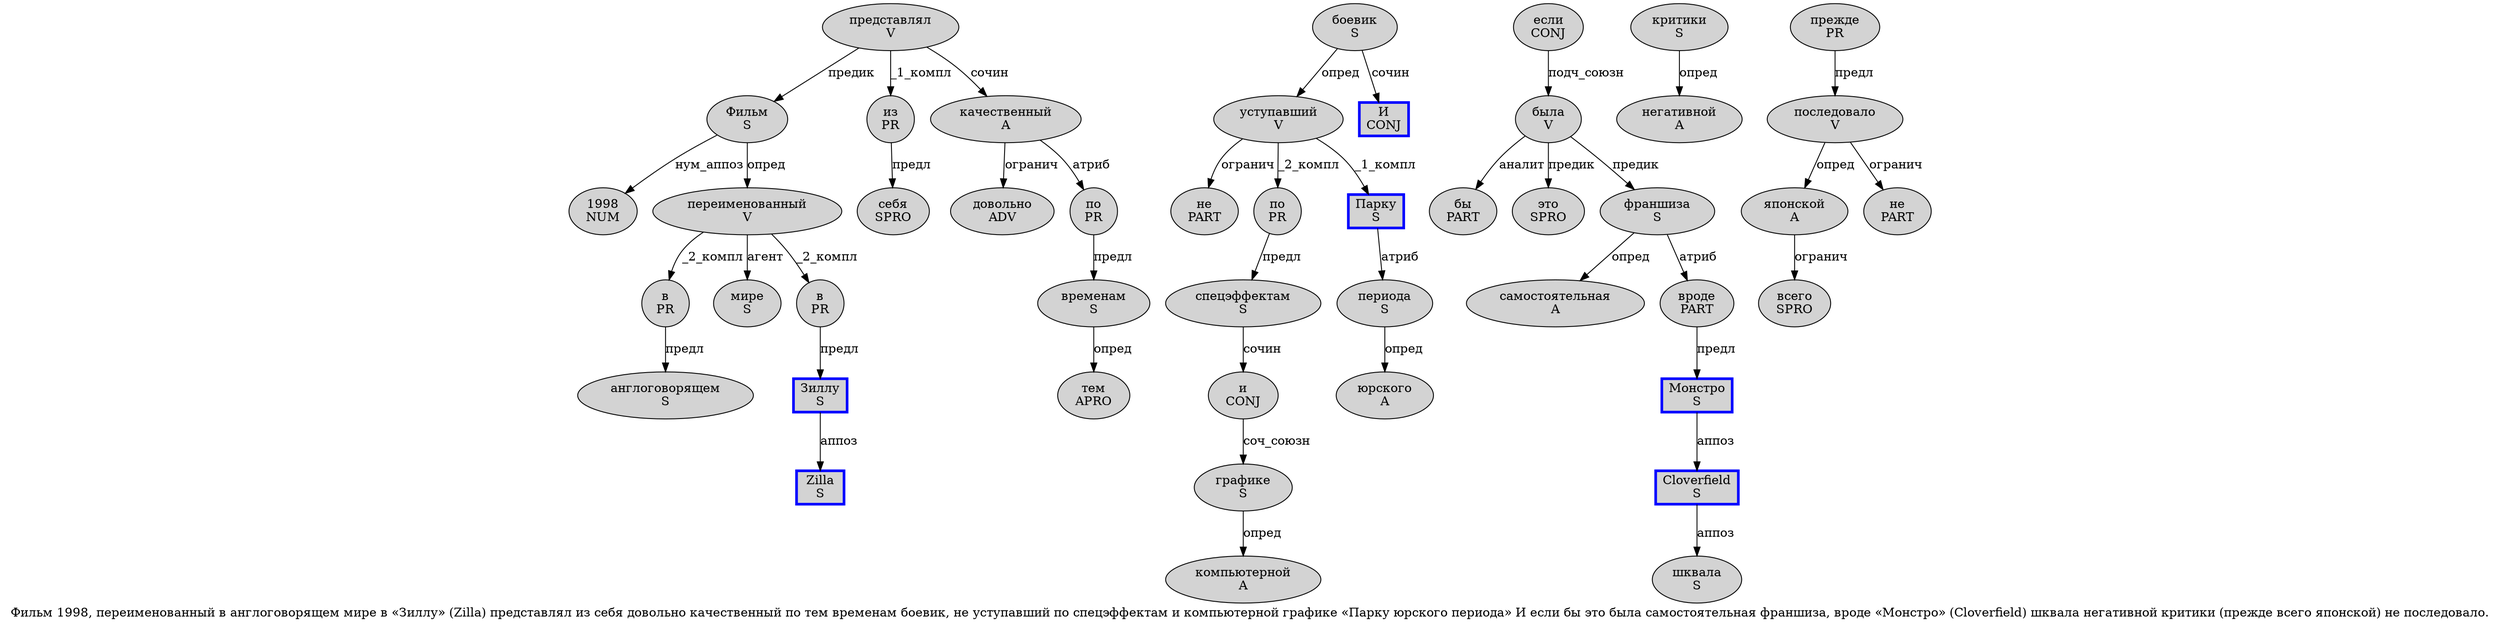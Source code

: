 digraph SENTENCE_4552 {
	graph [label="Фильм 1998, переименованный в англоговорящем мире в «Зиллу» (Zilla) представлял из себя довольно качественный по тем временам боевик, не уступавший по спецэффектам и компьютерной графике «Парку юрского периода» И если бы это была самостоятельная франшиза, вроде «Монстро» (Cloverfield) шквала негативной критики (прежде всего японской) не последовало."]
	node [style=filled]
		0 [label="Фильм
S" color="" fillcolor=lightgray penwidth=1 shape=ellipse]
		1 [label="1998
NUM" color="" fillcolor=lightgray penwidth=1 shape=ellipse]
		3 [label="переименованный
V" color="" fillcolor=lightgray penwidth=1 shape=ellipse]
		4 [label="в
PR" color="" fillcolor=lightgray penwidth=1 shape=ellipse]
		5 [label="англоговорящем
S" color="" fillcolor=lightgray penwidth=1 shape=ellipse]
		6 [label="мире
S" color="" fillcolor=lightgray penwidth=1 shape=ellipse]
		7 [label="в
PR" color="" fillcolor=lightgray penwidth=1 shape=ellipse]
		9 [label="Зиллу
S" color=blue fillcolor=lightgray penwidth=3 shape=box]
		12 [label="Zilla
S" color=blue fillcolor=lightgray penwidth=3 shape=box]
		14 [label="представлял
V" color="" fillcolor=lightgray penwidth=1 shape=ellipse]
		15 [label="из
PR" color="" fillcolor=lightgray penwidth=1 shape=ellipse]
		16 [label="себя
SPRO" color="" fillcolor=lightgray penwidth=1 shape=ellipse]
		17 [label="довольно
ADV" color="" fillcolor=lightgray penwidth=1 shape=ellipse]
		18 [label="качественный
A" color="" fillcolor=lightgray penwidth=1 shape=ellipse]
		19 [label="по
PR" color="" fillcolor=lightgray penwidth=1 shape=ellipse]
		20 [label="тем
APRO" color="" fillcolor=lightgray penwidth=1 shape=ellipse]
		21 [label="временам
S" color="" fillcolor=lightgray penwidth=1 shape=ellipse]
		22 [label="боевик
S" color="" fillcolor=lightgray penwidth=1 shape=ellipse]
		24 [label="не
PART" color="" fillcolor=lightgray penwidth=1 shape=ellipse]
		25 [label="уступавший
V" color="" fillcolor=lightgray penwidth=1 shape=ellipse]
		26 [label="по
PR" color="" fillcolor=lightgray penwidth=1 shape=ellipse]
		27 [label="спецэффектам
S" color="" fillcolor=lightgray penwidth=1 shape=ellipse]
		28 [label="и
CONJ" color="" fillcolor=lightgray penwidth=1 shape=ellipse]
		29 [label="компьютерной
A" color="" fillcolor=lightgray penwidth=1 shape=ellipse]
		30 [label="графике
S" color="" fillcolor=lightgray penwidth=1 shape=ellipse]
		32 [label="Парку
S" color=blue fillcolor=lightgray penwidth=3 shape=box]
		33 [label="юрского
A" color="" fillcolor=lightgray penwidth=1 shape=ellipse]
		34 [label="периода
S" color="" fillcolor=lightgray penwidth=1 shape=ellipse]
		36 [label="И
CONJ" color=blue fillcolor=lightgray penwidth=3 shape=box]
		37 [label="если
CONJ" color="" fillcolor=lightgray penwidth=1 shape=ellipse]
		38 [label="бы
PART" color="" fillcolor=lightgray penwidth=1 shape=ellipse]
		39 [label="это
SPRO" color="" fillcolor=lightgray penwidth=1 shape=ellipse]
		40 [label="была
V" color="" fillcolor=lightgray penwidth=1 shape=ellipse]
		41 [label="самостоятельная
A" color="" fillcolor=lightgray penwidth=1 shape=ellipse]
		42 [label="франшиза
S" color="" fillcolor=lightgray penwidth=1 shape=ellipse]
		44 [label="вроде
PART" color="" fillcolor=lightgray penwidth=1 shape=ellipse]
		46 [label="Монстро
S" color=blue fillcolor=lightgray penwidth=3 shape=box]
		49 [label="Cloverfield
S" color=blue fillcolor=lightgray penwidth=3 shape=box]
		51 [label="шквала
S" color="" fillcolor=lightgray penwidth=1 shape=ellipse]
		52 [label="негативной
A" color="" fillcolor=lightgray penwidth=1 shape=ellipse]
		53 [label="критики
S" color="" fillcolor=lightgray penwidth=1 shape=ellipse]
		55 [label="прежде
PR" color="" fillcolor=lightgray penwidth=1 shape=ellipse]
		56 [label="всего
SPRO" color="" fillcolor=lightgray penwidth=1 shape=ellipse]
		57 [label="японской
A" color="" fillcolor=lightgray penwidth=1 shape=ellipse]
		59 [label="не
PART" color="" fillcolor=lightgray penwidth=1 shape=ellipse]
		60 [label="последовало
V" color="" fillcolor=lightgray penwidth=1 shape=ellipse]
			4 -> 5 [label="предл"]
			42 -> 41 [label="опред"]
			42 -> 44 [label="атриб"]
			57 -> 56 [label="огранич"]
			3 -> 4 [label="_2_компл"]
			3 -> 6 [label="агент"]
			3 -> 7 [label="_2_компл"]
			49 -> 51 [label="аппоз"]
			18 -> 17 [label="огранич"]
			18 -> 19 [label="атриб"]
			14 -> 0 [label="предик"]
			14 -> 15 [label="_1_компл"]
			14 -> 18 [label="сочин"]
			53 -> 52 [label="опред"]
			32 -> 34 [label="атриб"]
			21 -> 20 [label="опред"]
			9 -> 12 [label="аппоз"]
			34 -> 33 [label="опред"]
			22 -> 25 [label="опред"]
			22 -> 36 [label="сочин"]
			44 -> 46 [label="предл"]
			19 -> 21 [label="предл"]
			55 -> 60 [label="предл"]
			60 -> 57 [label="опред"]
			60 -> 59 [label="огранич"]
			28 -> 30 [label="соч_союзн"]
			27 -> 28 [label="сочин"]
			7 -> 9 [label="предл"]
			37 -> 40 [label="подч_союзн"]
			25 -> 24 [label="огранич"]
			25 -> 26 [label="_2_компл"]
			25 -> 32 [label="_1_компл"]
			46 -> 49 [label="аппоз"]
			0 -> 1 [label="нум_аппоз"]
			0 -> 3 [label="опред"]
			26 -> 27 [label="предл"]
			30 -> 29 [label="опред"]
			15 -> 16 [label="предл"]
			40 -> 38 [label="аналит"]
			40 -> 39 [label="предик"]
			40 -> 42 [label="предик"]
}